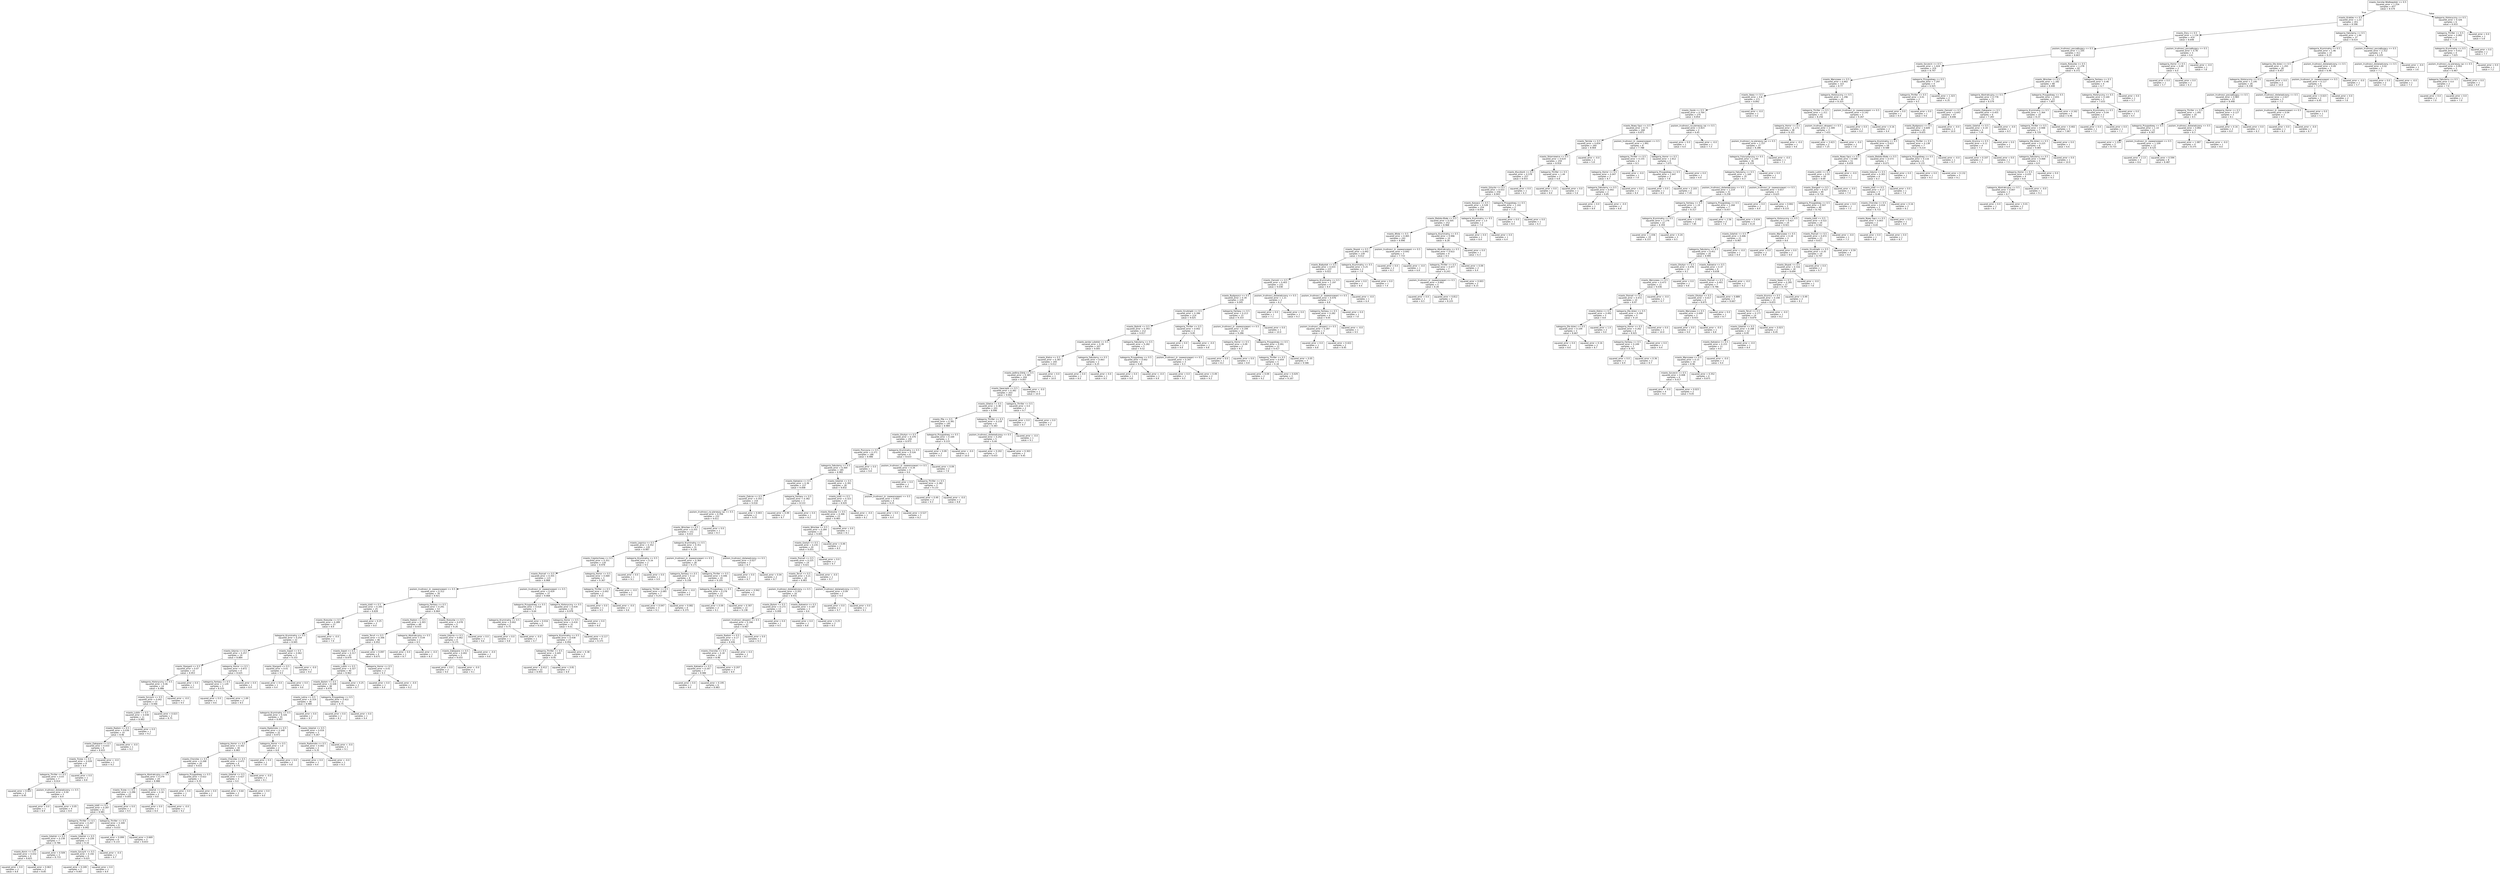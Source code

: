 digraph Tree {
node [shape=box, fontname="helvetica"] ;
edge [fontname="helvetica"] ;
0 [label="miasto_Gorzów Wielkopolski <= 0.5\nsquared_error = 1.254\nsamples = 457\nvalue = 8.574"] ;
1 [label="miasto_Kraków <= 0.5\nsquared_error = 1.23\nsamples = 451\nvalue = 8.596"] ;
0 -> 1 [labeldistance=2.5, labelangle=45, headlabel="True"] ;
2 [label="miasto_Żory <= 0.5\nsquared_error = 1.134\nsamples = 414\nvalue = 8.648"] ;
1 -> 2 ;
3 [label="poziom_trudnosci_początkujący <= 0.5\nsquared_error = 1.105\nsamples = 411\nvalue = 8.663"] ;
2 -> 3 ;
4 [label="miasto_Szczecin <= 0.5\nsquared_error = 1.024\nsamples = 319\nvalue = 8.747"] ;
3 -> 4 ;
5 [label="miasto_Warszawa <= 0.5\nsquared_error = 0.902\nsamples = 315\nvalue = 8.77"] ;
4 -> 5 ;
6 [label="miasto_Iława <= 0.5\nsquared_error = 0.8\nsamples = 271\nvalue = 8.842"] ;
5 -> 6 ;
7 [label="miasto_Opole <= 0.5\nsquared_error = 0.764\nsamples = 270\nvalue = 8.854"] ;
6 -> 7 ;
8 [label="miasto_Nowy Sącz <= 0.5\nsquared_error = 0.73\nsamples = 268\nvalue = 8.871"] ;
7 -> 8 ;
9 [label="miasto_Tarnów <= 0.5\nsquared_error = 0.654\nsamples = 260\nvalue = 8.904"] ;
8 -> 9 ;
10 [label="miasto_Skierniewice <= 0.5\nsquared_error = 0.619\nsamples = 259\nvalue = 8.916"] ;
9 -> 10 ;
11 [label="miasto_Kluczbork <= 0.5\nsquared_error = 0.578\nsamples = 257\nvalue = 8.933"] ;
10 -> 11 ;
12 [label="miasto_Giżycko <= 0.5\nsquared_error = 0.553\nsamples = 256\nvalue = 8.943"] ;
11 -> 12 ;
13 [label="miasto_Karpacz <= 0.5\nsquared_error = 0.528\nsamples = 254\nvalue = 8.956"] ;
12 -> 13 ;
14 [label="miasto_Bielsko-Biała <= 0.5\nsquared_error = 0.505\nsamples = 252\nvalue = 8.968"] ;
13 -> 14 ;
15 [label="miasto_Wisła <= 0.5\nsquared_error = 0.465\nsamples = 242\nvalue = 8.996"] ;
14 -> 15 ;
16 [label="miasto_Słupsk <= 0.5\nsquared_error = 0.442\nsamples = 239\nvalue = 9.012"] ;
15 -> 16 ;
17 [label="miasto_Białystok <= 0.5\nsquared_error = 0.433\nsamples = 237\nvalue = 9.022"] ;
16 -> 17 ;
18 [label="miasto_Zamość <= 0.5\nsquared_error = 0.403\nsamples = 231\nvalue = 9.038"] ;
17 -> 18 ;
19 [label="miasto_Bydgoszcz <= 0.5\nsquared_error = 0.39\nsamples = 229\nvalue = 9.045"] ;
18 -> 19 ;
20 [label="miasto_Grudziądz <= 0.5\nsquared_error = 0.396\nsamples = 214\nvalue = 9.025"] ;
19 -> 20 ;
21 [label="miasto_Rybnik <= 0.5\nsquared_error = 0.393\nsamples = 212\nvalue = 9.017"] ;
20 -> 21 ;
22 [label="miasto_Janów Lubelski <= 0.5\nsquared_error = 0.39\nsamples = 207\nvalue = 9.005"] ;
21 -> 22 ;
23 [label="miasto_Kielce <= 0.5\nsquared_error = 0.387\nsamples = 205\nvalue = 9.012"] ;
22 -> 23 ;
24 [label="miasto_Jedlina-Zdrój <= 0.5\nsquared_error = 0.385\nsamples = 204\nvalue = 9.007"] ;
23 -> 24 ;
25 [label="miasto_Swarzędz <= 0.5\nsquared_error = 0.382\nsamples = 203\nvalue = 9.002"] ;
24 -> 25 ;
26 [label="miasto_Gliwice <= 0.5\nsquared_error = 0.38\nsamples = 201\nvalue = 8.996"] ;
25 -> 26 ;
27 [label="miasto_Piła <= 0.5\nsquared_error = 0.381\nsamples = 195\nvalue = 8.984"] ;
26 -> 27 ;
28 [label="miasto_Olsztyn <= 0.5\nsquared_error = 0.379\nsamples = 192\nvalue = 8.975"] ;
27 -> 28 ;
29 [label="miasto_Pszczyna <= 0.5\nsquared_error = 0.371\nsamples = 186\nvalue = 8.986"] ;
28 -> 29 ;
30 [label="kategoria_Fabularny <= 0.5\nsquared_error = 0.369\nsamples = 185\nvalue = 8.982"] ;
29 -> 30 ;
31 [label="miasto_Katowice <= 0.5\nsquared_error = 0.36\nsamples = 157\nvalue = 9.008"] ;
30 -> 31 ;
32 [label="miasto_Zabrze <= 0.5\nsquared_error = 0.355\nsamples = 154\nvalue = 9.018"] ;
31 -> 32 ;
33 [label="poziom_trudnosci_na pierwszy raz <= 0.5\nsquared_error = 0.356\nsamples = 152\nvalue = 9.011"] ;
32 -> 33 ;
34 [label="miasto_Wrocław <= 0.5\nsquared_error = 0.355\nsamples = 151\nvalue = 9.015"] ;
33 -> 34 ;
35 [label="miasto_Legnica <= 0.5\nsquared_error = 0.352\nsamples = 120\nvalue = 8.987"] ;
34 -> 35 ;
36 [label="miasto_Częstochowa <= 0.5\nsquared_error = 0.351\nsamples = 118\nvalue = 8.978"] ;
35 -> 36 ;
37 [label="miasto_Poznań <= 0.5\nsquared_error = 0.355\nsamples = 115\nvalue = 8.968"] ;
36 -> 37 ;
38 [label="poziom_trudnosci_śr. zaawansowani <= 0.5\nsquared_error = 0.312\nsamples = 78\nvalue = 8.921"] ;
37 -> 38 ;
39 [label="miasto_Łódź <= 0.5\nsquared_error = 0.345\nsamples = 25\nvalue = 8.828"] ;
38 -> 39 ;
40 [label="miasto_Rzeszów <= 0.5\nsquared_error = 0.289\nsamples = 23\nvalue = 8.9"] ;
39 -> 40 ;
41 [label="kategoria_Kryminalny <= 0.5\nsquared_error = 0.254\nsamples = 22\nvalue = 8.945"] ;
40 -> 41 ;
42 [label="miasto_Gdynia <= 0.5\nsquared_error = 0.257\nsamples = 19\nvalue = 8.884"] ;
41 -> 42 ;
43 [label="miasto_Stargard <= 0.5\nsquared_error = 0.07\nsamples = 15\nvalue = 8.953"] ;
42 -> 43 ;
44 [label="kategoria_Historyczny <= 0.5\nsquared_error = 0.06\nsamples = 14\nvalue = 8.986"] ;
43 -> 44 ;
45 [label="miasto_Szczyrk <= 0.5\nsquared_error = 0.042\nsamples = 13\nvalue = 8.946"] ;
44 -> 45 ;
46 [label="miasto_Lublin <= 0.5\nsquared_error = 0.038\nsamples = 11\nvalue = 8.982"] ;
45 -> 46 ;
47 [label="miasto_Radom <= 0.5\nsquared_error = 0.036\nsamples = 10\nvalue = 8.96"] ;
46 -> 47 ;
48 [label="miasto_Zakopane <= 0.5\nsquared_error = 0.033\nsamples = 9\nvalue = 8.933"] ;
47 -> 48 ;
49 [label="miasto_Tczew <= 0.5\nsquared_error = 0.028\nsamples = 8\nvalue = 8.9"] ;
48 -> 49 ;
50 [label="kategoria_Thriller <= 0.5\nsquared_error = 0.03\nsamples = 7\nvalue = 8.914"] ;
49 -> 50 ;
51 [label="squared_error = 0.003\nsamples = 2\nvalue = 8.95"] ;
50 -> 51 ;
52 [label="poziom_trudnosci_doświadczony <= 0.5\nsquared_error = 0.04\nsamples = 5\nvalue = 8.9"] ;
50 -> 52 ;
53 [label="squared_error = 0.0\nsamples = 1\nvalue = 8.9"] ;
52 -> 53 ;
54 [label="squared_error = 0.05\nsamples = 4\nvalue = 8.9"] ;
52 -> 54 ;
55 [label="squared_error = 0.0\nsamples = 1\nvalue = 8.8"] ;
49 -> 55 ;
56 [label="squared_error = -0.0\nsamples = 1\nvalue = 9.2"] ;
48 -> 56 ;
57 [label="squared_error = -0.0\nsamples = 1\nvalue = 9.2"] ;
47 -> 57 ;
58 [label="squared_error = 0.0\nsamples = 1\nvalue = 9.2"] ;
46 -> 58 ;
59 [label="squared_error = 0.023\nsamples = 2\nvalue = 8.75"] ;
45 -> 59 ;
60 [label="squared_error = -0.0\nsamples = 1\nvalue = 9.5"] ;
44 -> 60 ;
61 [label="squared_error = 0.0\nsamples = 1\nvalue = 8.5"] ;
43 -> 61 ;
62 [label="kategoria_Horror <= 0.5\nsquared_error = 0.872\nsamples = 4\nvalue = 8.625"] ;
42 -> 62 ;
63 [label="kategoria_Fantasy <= 0.5\nsquared_error = 1.129\nsamples = 3\nvalue = 8.533"] ;
62 -> 63 ;
64 [label="squared_error = 0.0\nsamples = 1\nvalue = 8.6"] ;
63 -> 64 ;
65 [label="squared_error = 1.69\nsamples = 2\nvalue = 8.5"] ;
63 -> 65 ;
66 [label="squared_error = 0.0\nsamples = 1\nvalue = 8.9"] ;
62 -> 66 ;
67 [label="miasto_Sopot <= 0.5\nsquared_error = 0.062\nsamples = 3\nvalue = 9.333"] ;
41 -> 67 ;
68 [label="miasto_Stargard <= 0.5\nsquared_error = 0.01\nsamples = 2\nvalue = 9.5"] ;
67 -> 68 ;
69 [label="squared_error = 0.0\nsamples = 1\nvalue = 9.4"] ;
68 -> 69 ;
70 [label="squared_error = 0.0\nsamples = 1\nvalue = 9.6"] ;
68 -> 70 ;
71 [label="squared_error = -0.0\nsamples = 1\nvalue = 9.0"] ;
67 -> 71 ;
72 [label="squared_error = -0.0\nsamples = 1\nvalue = 7.9"] ;
40 -> 72 ;
73 [label="squared_error = 0.25\nsamples = 2\nvalue = 8.0"] ;
39 -> 73 ;
74 [label="kategoria_Fantasy <= 0.5\nsquared_error = 0.291\nsamples = 53\nvalue = 8.964"] ;
38 -> 74 ;
75 [label="miasto_Radom <= 0.5\nsquared_error = 0.303\nsamples = 48\nvalue = 8.933"] ;
74 -> 75 ;
76 [label="miasto_Toruń <= 0.5\nsquared_error = 0.306\nsamples = 46\nvalue = 8.952"] ;
75 -> 76 ;
77 [label="miasto_Sopot <= 0.5\nsquared_error = 0.317\nsamples = 42\nvalue = 8.979"] ;
76 -> 77 ;
78 [label="miasto_Lublin <= 0.5\nsquared_error = 0.327\nsamples = 40\nvalue = 8.962"] ;
77 -> 78 ;
79 [label="miasto_Bytom <= 0.5\nsquared_error = 0.328\nsamples = 38\nvalue = 8.976"] ;
78 -> 79 ;
80 [label="miasto_Leśna <= 0.5\nsquared_error = 0.319\nsamples = 36\nvalue = 8.989"] ;
79 -> 80 ;
81 [label="kategoria_Kryminalny <= 0.5\nsquared_error = 0.326\nsamples = 35\nvalue = 8.997"] ;
80 -> 81 ;
82 [label="miasto_Radomsko <= 0.5\nsquared_error = 0.348\nsamples = 32\nvalue = 8.972"] ;
81 -> 82 ;
83 [label="kategoria_Horror <= 0.5\nsquared_error = 0.302\nsamples = 30\nvalue = 8.983"] ;
82 -> 83 ;
84 [label="miasto_Chorzów <= 0.5\nsquared_error = 0.268\nsamples = 26\nvalue = 9.015"] ;
83 -> 84 ;
85 [label="kategoria_Abstrakcyjny <= 0.5\nsquared_error = 0.279\nsamples = 24\nvalue = 8.988"] ;
84 -> 85 ;
86 [label="miasto_Tczew <= 0.5\nsquared_error = 0.286\nsamples = 22\nvalue = 9.005"] ;
85 -> 86 ;
87 [label="miasto_Łódź <= 0.5\nsquared_error = 0.287\nsamples = 21\nvalue = 8.981"] ;
86 -> 87 ;
88 [label="kategoria_Thriller <= 0.5\nsquared_error = 0.267\nsamples = 12\nvalue = 8.942"] ;
87 -> 88 ;
89 [label="miasto_Gdańsk <= 0.5\nsquared_error = 0.238\nsamples = 7\nvalue = 8.786"] ;
88 -> 89 ;
90 [label="miasto_Konin <= 0.5\nsquared_error = 0.032\nsamples = 4\nvalue = 8.825"] ;
89 -> 90 ;
91 [label="squared_error = 0.0\nsamples = 2\nvalue = 8.8"] ;
90 -> 91 ;
92 [label="squared_error = 0.063\nsamples = 2\nvalue = 8.85"] ;
90 -> 92 ;
93 [label="squared_error = 0.509\nsamples = 3\nvalue = 8.733"] ;
89 -> 93 ;
94 [label="miasto_Gdańsk <= 0.5\nsquared_error = 0.226\nsamples = 5\nvalue = 9.16"] ;
88 -> 94 ;
95 [label="miasto_Szczyrk <= 0.5\nsquared_error = 0.192\nsamples = 4\nvalue = 9.025"] ;
94 -> 95 ;
96 [label="squared_error = 0.249\nsamples = 3\nvalue = 9.067"] ;
95 -> 96 ;
97 [label="squared_error = 0.0\nsamples = 1\nvalue = 8.9"] ;
95 -> 97 ;
98 [label="squared_error = -0.0\nsamples = 1\nvalue = 9.7"] ;
94 -> 98 ;
99 [label="kategoria_Thriller <= 0.5\nsquared_error = 0.309\nsamples = 9\nvalue = 9.033"] ;
87 -> 99 ;
100 [label="squared_error = 0.099\nsamples = 6\nvalue = 9.133"] ;
99 -> 100 ;
101 [label="squared_error = 0.669\nsamples = 3\nvalue = 8.833"] ;
99 -> 101 ;
102 [label="squared_error = 0.0\nsamples = 1\nvalue = 9.5"] ;
86 -> 102 ;
103 [label="miasto_Gdańsk <= 0.5\nsquared_error = 0.16\nsamples = 2\nvalue = 8.8"] ;
85 -> 103 ;
104 [label="squared_error = 0.0\nsamples = 1\nvalue = 8.4"] ;
103 -> 104 ;
105 [label="squared_error = -0.0\nsamples = 1\nvalue = 9.2"] ;
103 -> 105 ;
106 [label="kategoria_Przygodowy <= 0.5\nsquared_error = 0.022\nsamples = 2\nvalue = 9.35"] ;
84 -> 106 ;
107 [label="squared_error = 0.0\nsamples = 1\nvalue = 9.2"] ;
106 -> 107 ;
108 [label="squared_error = 0.0\nsamples = 1\nvalue = 9.5"] ;
106 -> 108 ;
109 [label="miasto_Chorzów <= 0.5\nsquared_error = 0.472\nsamples = 4\nvalue = 8.775"] ;
83 -> 109 ;
110 [label="miasto_Gdańsk <= 0.5\nsquared_error = 0.427\nsamples = 3\nvalue = 9.0"] ;
109 -> 110 ;
111 [label="squared_error = 0.64\nsamples = 2\nvalue = 9.0"] ;
110 -> 111 ;
112 [label="squared_error = 0.0\nsamples = 1\nvalue = 9.0"] ;
110 -> 112 ;
113 [label="squared_error = -0.0\nsamples = 1\nvalue = 8.1"] ;
109 -> 113 ;
114 [label="kategoria_Horror <= 0.5\nsquared_error = 1.0\nsamples = 2\nvalue = 8.8"] ;
82 -> 114 ;
115 [label="squared_error = 0.0\nsamples = 1\nvalue = 7.8"] ;
114 -> 115 ;
116 [label="squared_error = 0.0\nsamples = 1\nvalue = 9.8"] ;
114 -> 116 ;
117 [label="miasto_Gdańsk <= 0.5\nsquared_error = 0.016\nsamples = 3\nvalue = 9.267"] ;
81 -> 117 ;
118 [label="miasto_Radomsko <= 0.5\nsquared_error = 0.002\nsamples = 2\nvalue = 9.35"] ;
117 -> 118 ;
119 [label="squared_error = 0.0\nsamples = 1\nvalue = 9.4"] ;
118 -> 119 ;
120 [label="squared_error = -0.0\nsamples = 1\nvalue = 9.3"] ;
118 -> 120 ;
121 [label="squared_error = -0.0\nsamples = 1\nvalue = 9.1"] ;
117 -> 121 ;
122 [label="squared_error = 0.0\nsamples = 1\nvalue = 8.7"] ;
80 -> 122 ;
123 [label="kategoria_Przygodowy <= 0.5\nsquared_error = 0.422\nsamples = 2\nvalue = 8.75"] ;
79 -> 123 ;
124 [label="squared_error = 0.0\nsamples = 1\nvalue = 8.1"] ;
123 -> 124 ;
125 [label="squared_error = 0.0\nsamples = 1\nvalue = 9.4"] ;
123 -> 125 ;
126 [label="squared_error = 0.25\nsamples = 2\nvalue = 8.7"] ;
78 -> 126 ;
127 [label="kategoria_Horror <= 0.5\nsquared_error = 0.01\nsamples = 2\nvalue = 9.3"] ;
77 -> 127 ;
128 [label="squared_error = 0.0\nsamples = 1\nvalue = 9.4"] ;
127 -> 128 ;
129 [label="squared_error = -0.0\nsamples = 1\nvalue = 9.2"] ;
127 -> 129 ;
130 [label="squared_error = 0.097\nsamples = 4\nvalue = 8.675"] ;
76 -> 130 ;
131 [label="kategoria_Abstrakcyjny <= 0.5\nsquared_error = 0.04\nsamples = 2\nvalue = 8.5"] ;
75 -> 131 ;
132 [label="squared_error = 0.0\nsamples = 1\nvalue = 8.7"] ;
131 -> 132 ;
133 [label="squared_error = -0.0\nsamples = 1\nvalue = 8.3"] ;
131 -> 133 ;
134 [label="miasto_Rzeszów <= 0.5\nsquared_error = 0.078\nsamples = 5\nvalue = 9.26"] ;
74 -> 134 ;
135 [label="miasto_Gdynia <= 0.5\nsquared_error = 0.062\nsamples = 4\nvalue = 9.175"] ;
134 -> 135 ;
136 [label="miasto_Zakopane <= 0.5\nsquared_error = 0.002\nsamples = 3\nvalue = 9.033"] ;
135 -> 136 ;
137 [label="squared_error = 0.0\nsamples = 2\nvalue = 9.0"] ;
136 -> 137 ;
138 [label="squared_error = -0.0\nsamples = 1\nvalue = 9.1"] ;
136 -> 138 ;
139 [label="squared_error = -0.0\nsamples = 1\nvalue = 9.6"] ;
135 -> 139 ;
140 [label="squared_error = 0.0\nsamples = 1\nvalue = 9.6"] ;
134 -> 140 ;
141 [label="poziom_trudnosci_śr. zaawansowani <= 0.5\nsquared_error = 0.429\nsamples = 37\nvalue = 9.068"] ;
37 -> 141 ;
142 [label="kategoria_Przygodowy <= 0.5\nsquared_error = 0.018\nsamples = 5\nvalue = 9.64"] ;
141 -> 142 ;
143 [label="kategoria_Kryminalny <= 0.5\nsquared_error = 0.002\nsamples = 2\nvalue = 9.75"] ;
142 -> 143 ;
144 [label="squared_error = 0.0\nsamples = 1\nvalue = 9.8"] ;
143 -> 144 ;
145 [label="squared_error = -0.0\nsamples = 1\nvalue = 9.7"] ;
143 -> 145 ;
146 [label="squared_error = 0.016\nsamples = 3\nvalue = 9.567"] ;
142 -> 146 ;
147 [label="kategoria_Historyczny <= 0.5\nsquared_error = 0.434\nsamples = 32\nvalue = 8.978"] ;
141 -> 147 ;
148 [label="kategoria_Horror <= 0.5\nsquared_error = 0.416\nsamples = 31\nvalue = 9.01"] ;
147 -> 148 ;
149 [label="kategoria_Kryminalny <= 0.5\nsquared_error = 0.438\nsamples = 27\nvalue = 8.956"] ;
148 -> 149 ;
150 [label="kategoria_Thriller <= 0.5\nsquared_error = 0.445\nsamples = 24\nvalue = 8.95"] ;
149 -> 150 ;
151 [label="squared_error = 0.412\nsamples = 22\nvalue = 8.955"] ;
150 -> 151 ;
152 [label="squared_error = 0.81\nsamples = 2\nvalue = 8.9"] ;
150 -> 152 ;
153 [label="squared_error = 0.38\nsamples = 3\nvalue = 9.0"] ;
149 -> 153 ;
154 [label="squared_error = 0.117\nsamples = 4\nvalue = 9.375"] ;
148 -> 154 ;
155 [label="squared_error = 0.0\nsamples = 1\nvalue = 8.0"] ;
147 -> 155 ;
156 [label="kategoria_Horror <= 0.5\nsquared_error = 0.069\nsamples = 3\nvalue = 9.367"] ;
36 -> 156 ;
157 [label="kategoria_Thriller <= 0.5\nsquared_error = 0.002\nsamples = 2\nvalue = 9.55"] ;
156 -> 157 ;
158 [label="squared_error = 0.0\nsamples = 1\nvalue = 9.5"] ;
157 -> 158 ;
159 [label="squared_error = -0.0\nsamples = 1\nvalue = 9.6"] ;
157 -> 159 ;
160 [label="squared_error = -0.0\nsamples = 1\nvalue = 9.0"] ;
156 -> 160 ;
161 [label="kategoria_Kryminalny <= 0.5\nsquared_error = 0.16\nsamples = 2\nvalue = 9.5"] ;
35 -> 161 ;
162 [label="squared_error = 0.0\nsamples = 1\nvalue = 9.1"] ;
161 -> 162 ;
163 [label="squared_error = 0.0\nsamples = 1\nvalue = 9.9"] ;
161 -> 163 ;
164 [label="kategoria_Kryminalny <= 0.5\nsquared_error = 0.351\nsamples = 31\nvalue = 9.126"] ;
34 -> 164 ;
165 [label="poziom_trudnosci_śr. zaawansowani <= 0.5\nsquared_error = 0.364\nsamples = 28\nvalue = 9.171"] ;
164 -> 165 ;
166 [label="kategoria_Fantasy <= 0.5\nsquared_error = 0.12\nsamples = 8\nvalue = 9.338"] ;
165 -> 166 ;
167 [label="kategoria_Thriller <= 0.5\nsquared_error = 0.085\nsamples = 7\nvalue = 9.257"] ;
166 -> 167 ;
168 [label="squared_error = 0.047\nsamples = 3\nvalue = 9.1"] ;
167 -> 168 ;
169 [label="squared_error = 0.082\nsamples = 4\nvalue = 9.375"] ;
167 -> 169 ;
170 [label="squared_error = -0.0\nsamples = 1\nvalue = 9.9"] ;
166 -> 170 ;
171 [label="kategoria_Thriller <= 0.5\nsquared_error = 0.446\nsamples = 20\nvalue = 9.105"] ;
165 -> 171 ;
172 [label="kategoria_Przygodowy <= 0.5\nsquared_error = 0.278\nsamples = 15\nvalue = 9.133"] ;
171 -> 172 ;
173 [label="squared_error = 0.09\nsamples = 2\nvalue = 9.1"] ;
172 -> 173 ;
174 [label="squared_error = 0.307\nsamples = 13\nvalue = 9.138"] ;
172 -> 174 ;
175 [label="squared_error = 0.942\nsamples = 5\nvalue = 9.02"] ;
171 -> 175 ;
176 [label="poziom_trudnosci_doświadczony <= 0.5\nsquared_error = 0.027\nsamples = 3\nvalue = 8.7"] ;
164 -> 176 ;
177 [label="squared_error = 0.0\nsamples = 1\nvalue = 8.7"] ;
176 -> 177 ;
178 [label="squared_error = 0.04\nsamples = 2\nvalue = 8.7"] ;
176 -> 178 ;
179 [label="squared_error = 0.0\nsamples = 1\nvalue = 8.3"] ;
33 -> 179 ;
180 [label="squared_error = 0.003\nsamples = 2\nvalue = 9.55"] ;
32 -> 180 ;
181 [label="kategoria_Fantasy <= 0.5\nsquared_error = 0.382\nsamples = 3\nvalue = 8.533"] ;
31 -> 181 ;
182 [label="squared_error = 0.49\nsamples = 2\nvalue = 8.7"] ;
181 -> 182 ;
183 [label="squared_error = 0.0\nsamples = 1\nvalue = 8.2"] ;
181 -> 183 ;
184 [label="miasto_Gdańsk <= 0.5\nsquared_error = 0.391\nsamples = 28\nvalue = 8.832"] ;
30 -> 184 ;
185 [label="miasto_Łódź <= 0.5\nsquared_error = 0.323\nsamples = 24\nvalue = 8.929"] ;
184 -> 185 ;
186 [label="miasto_Rzeszów <= 0.5\nsquared_error = 0.306\nsamples = 23\nvalue = 8.965"] ;
185 -> 186 ;
187 [label="miasto_Wrocław <= 0.5\nsquared_error = 0.284\nsamples = 22\nvalue = 9.005"] ;
186 -> 187 ;
188 [label="miasto_Gostyń <= 0.5\nsquared_error = 0.235\nsamples = 20\nvalue = 9.055"] ;
187 -> 188 ;
189 [label="miasto_Poznań <= 0.5\nsquared_error = 0.225\nsamples = 19\nvalue = 9.021"] ;
188 -> 189 ;
190 [label="miasto_Toruń <= 0.5\nsquared_error = 0.21\nsamples = 18\nvalue = 8.983"] ;
189 -> 190 ;
191 [label="poziom_trudnosci_doświadczony <= 0.5\nsquared_error = 0.201\nsamples = 16\nvalue = 8.931"] ;
190 -> 191 ;
192 [label="miasto_Bytom <= 0.5\nsquared_error = 0.173\nsamples = 13\nvalue = 9.008"] ;
191 -> 192 ;
193 [label="poziom_trudnosci_eksperci <= 0.5\nsquared_error = 0.166\nsamples = 12\nvalue = 8.967"] ;
192 -> 193 ;
194 [label="miasto_Radom <= 0.5\nsquared_error = 0.17\nsamples = 11\nvalue = 8.936"] ;
193 -> 194 ;
195 [label="miasto_Chorzów <= 0.5\nsquared_error = 0.18\nsamples = 10\nvalue = 8.96"] ;
194 -> 195 ;
196 [label="miasto_Katowice <= 0.5\nsquared_error = 0.167\nsamples = 7\nvalue = 8.986"] ;
195 -> 196 ;
197 [label="squared_error = 0.0\nsamples = 1\nvalue = 9.0"] ;
196 -> 197 ;
198 [label="squared_error = 0.195\nsamples = 6\nvalue = 8.983"] ;
196 -> 198 ;
199 [label="squared_error = 0.207\nsamples = 3\nvalue = 8.9"] ;
195 -> 199 ;
200 [label="squared_error = 0.0\nsamples = 1\nvalue = 8.7"] ;
194 -> 200 ;
201 [label="squared_error = 0.0\nsamples = 1\nvalue = 9.3"] ;
193 -> 201 ;
202 [label="squared_error = 0.0\nsamples = 1\nvalue = 9.5"] ;
192 -> 202 ;
203 [label="miasto_Katowice <= 0.5\nsquared_error = 0.187\nsamples = 3\nvalue = 8.6"] ;
191 -> 203 ;
204 [label="squared_error = 0.0\nsamples = 1\nvalue = 8.8"] ;
203 -> 204 ;
205 [label="squared_error = 0.25\nsamples = 2\nvalue = 8.5"] ;
203 -> 205 ;
206 [label="poziom_trudnosci_doświadczony <= 0.5\nsquared_error = 0.09\nsamples = 2\nvalue = 9.4"] ;
190 -> 206 ;
207 [label="squared_error = 0.0\nsamples = 1\nvalue = 9.7"] ;
206 -> 207 ;
208 [label="squared_error = 0.0\nsamples = 1\nvalue = 9.1"] ;
206 -> 208 ;
209 [label="squared_error = -0.0\nsamples = 1\nvalue = 9.7"] ;
189 -> 209 ;
210 [label="squared_error = 0.0\nsamples = 1\nvalue = 9.7"] ;
188 -> 210 ;
211 [label="squared_error = 0.49\nsamples = 2\nvalue = 8.5"] ;
187 -> 211 ;
212 [label="squared_error = 0.0\nsamples = 1\nvalue = 8.1"] ;
186 -> 212 ;
213 [label="squared_error = -0.0\nsamples = 1\nvalue = 8.1"] ;
185 -> 213 ;
214 [label="poziom_trudnosci_śr. zaawansowani <= 0.5\nsquared_error = 0.403\nsamples = 4\nvalue = 8.25"] ;
184 -> 214 ;
215 [label="squared_error = 0.0\nsamples = 1\nvalue = 8.4"] ;
214 -> 215 ;
216 [label="squared_error = 0.527\nsamples = 3\nvalue = 8.2"] ;
214 -> 216 ;
217 [label="squared_error = 0.0\nsamples = 1\nvalue = 9.8"] ;
29 -> 217 ;
218 [label="kategoria_Kryminalny <= 0.5\nsquared_error = 0.526\nsamples = 6\nvalue = 8.633"] ;
28 -> 218 ;
219 [label="poziom_trudnosci_śr. zaawansowani <= 0.5\nsquared_error = 0.34\nsamples = 4\nvalue = 9.0"] ;
218 -> 219 ;
220 [label="squared_error = 0.0\nsamples = 1\nvalue = 8.6"] ;
219 -> 220 ;
221 [label="kategoria_Thriller <= 0.5\nsquared_error = 0.382\nsamples = 3\nvalue = 9.133"] ;
219 -> 221 ;
222 [label="squared_error = 0.49\nsamples = 2\nvalue = 9.3"] ;
221 -> 222 ;
223 [label="squared_error = -0.0\nsamples = 1\nvalue = 8.8"] ;
221 -> 223 ;
224 [label="squared_error = 0.09\nsamples = 2\nvalue = 7.9"] ;
218 -> 224 ;
225 [label="kategoria_Przygodowy <= 0.5\nsquared_error = 0.169\nsamples = 3\nvalue = 9.533"] ;
27 -> 225 ;
226 [label="squared_error = 0.09\nsamples = 2\nvalue = 9.3"] ;
225 -> 226 ;
227 [label="squared_error = -0.0\nsamples = 1\nvalue = 10.0"] ;
225 -> 227 ;
228 [label="kategoria_Thriller <= 0.5\nsquared_error = 0.218\nsamples = 6\nvalue = 9.383"] ;
26 -> 228 ;
229 [label="poziom_trudnosci_doświadczony <= 0.5\nsquared_error = 0.242\nsamples = 5\nvalue = 9.44"] ;
228 -> 229 ;
230 [label="squared_error = 0.202\nsamples = 3\nvalue = 9.433"] ;
229 -> 230 ;
231 [label="squared_error = 0.303\nsamples = 2\nvalue = 9.45"] ;
229 -> 231 ;
232 [label="squared_error = -0.0\nsamples = 1\nvalue = 9.1"] ;
228 -> 232 ;
233 [label="kategoria_Thriller <= 0.5\nsquared_error = 0.0\nsamples = 2\nvalue = 9.7"] ;
25 -> 233 ;
234 [label="squared_error = 0.0\nsamples = 1\nvalue = 9.7"] ;
233 -> 234 ;
235 [label="squared_error = 0.0\nsamples = 1\nvalue = 9.7"] ;
233 -> 235 ;
236 [label="squared_error = -0.0\nsamples = 1\nvalue = 10.0"] ;
24 -> 236 ;
237 [label="squared_error = 0.0\nsamples = 1\nvalue = 10.0"] ;
23 -> 237 ;
238 [label="kategoria_Fabularny <= 0.5\nsquared_error = 0.063\nsamples = 2\nvalue = 8.25"] ;
22 -> 238 ;
239 [label="squared_error = 0.0\nsamples = 1\nvalue = 8.0"] ;
238 -> 239 ;
240 [label="squared_error = 0.0\nsamples = 1\nvalue = 8.5"] ;
238 -> 240 ;
241 [label="kategoria_Fabularny <= 0.5\nsquared_error = 0.282\nsamples = 5\nvalue = 9.52"] ;
21 -> 241 ;
242 [label="kategoria_Przygodowy <= 0.5\nsquared_error = 0.002\nsamples = 2\nvalue = 9.85"] ;
241 -> 242 ;
243 [label="squared_error = 0.0\nsamples = 1\nvalue = 9.8"] ;
242 -> 243 ;
244 [label="squared_error = -0.0\nsamples = 1\nvalue = 9.9"] ;
242 -> 244 ;
245 [label="poziom_trudnosci_śr. zaawansowani <= 0.5\nsquared_error = 0.347\nsamples = 3\nvalue = 9.3"] ;
241 -> 245 ;
246 [label="squared_error = 0.0\nsamples = 1\nvalue = 9.5"] ;
245 -> 246 ;
247 [label="squared_error = 0.49\nsamples = 2\nvalue = 9.2"] ;
245 -> 247 ;
248 [label="kategoria_Thriller <= 0.5\nsquared_error = 0.002\nsamples = 2\nvalue = 9.85"] ;
20 -> 248 ;
249 [label="squared_error = 0.0\nsamples = 1\nvalue = 9.9"] ;
248 -> 249 ;
250 [label="squared_error = -0.0\nsamples = 1\nvalue = 9.8"] ;
248 -> 250 ;
251 [label="kategoria_Fantasy <= 0.5\nsquared_error = 0.213\nsamples = 15\nvalue = 9.333"] ;
19 -> 251 ;
252 [label="poziom_trudnosci_śr. zaawansowani <= 0.5\nsquared_error = 0.194\nsamples = 14\nvalue = 9.286"] ;
251 -> 252 ;
253 [label="kategoria_Horror <= 0.5\nsquared_error = 0.09\nsamples = 2\nvalue = 8.5"] ;
252 -> 253 ;
254 [label="squared_error = 0.0\nsamples = 1\nvalue = 8.2"] ;
253 -> 254 ;
255 [label="squared_error = 0.0\nsamples = 1\nvalue = 8.8"] ;
253 -> 255 ;
256 [label="kategoria_Przygodowy <= 0.5\nsquared_error = 0.091\nsamples = 12\nvalue = 9.417"] ;
252 -> 256 ;
257 [label="kategoria_Thriller <= 0.5\nsquared_error = 0.054\nsamples = 5\nvalue = 9.18"] ;
256 -> 257 ;
258 [label="squared_error = 0.09\nsamples = 2\nvalue = 9.2"] ;
257 -> 258 ;
259 [label="squared_error = 0.029\nsamples = 3\nvalue = 9.167"] ;
257 -> 259 ;
260 [label="squared_error = 0.05\nsamples = 7\nvalue = 9.586"] ;
256 -> 260 ;
261 [label="squared_error = 0.0\nsamples = 1\nvalue = 10.0"] ;
251 -> 261 ;
262 [label="poziom_trudnosci_doświadczony <= 0.5\nsquared_error = 1.21\nsamples = 2\nvalue = 8.2"] ;
18 -> 262 ;
263 [label="squared_error = 0.0\nsamples = 1\nvalue = 7.1"] ;
262 -> 263 ;
264 [label="squared_error = 0.0\nsamples = 1\nvalue = 9.3"] ;
262 -> 264 ;
265 [label="kategoria_Kryminalny <= 0.5\nsquared_error = 1.197\nsamples = 6\nvalue = 8.4"] ;
17 -> 265 ;
266 [label="poziom_trudnosci_śr. zaawansowani <= 0.5\nsquared_error = 0.476\nsamples = 5\nvalue = 8.8"] ;
265 -> 266 ;
267 [label="kategoria_Fantasy <= 0.5\nsquared_error = 0.282\nsamples = 4\nvalue = 9.05"] ;
266 -> 267 ;
268 [label="poziom_trudnosci_eksperci <= 0.5\nsquared_error = 0.287\nsamples = 3\nvalue = 8.9"] ;
267 -> 268 ;
269 [label="squared_error = 0.0\nsamples = 1\nvalue = 8.8"] ;
268 -> 269 ;
270 [label="squared_error = 0.422\nsamples = 2\nvalue = 8.95"] ;
268 -> 270 ;
271 [label="squared_error = -0.0\nsamples = 1\nvalue = 9.5"] ;
267 -> 271 ;
272 [label="squared_error = 0.0\nsamples = 1\nvalue = 7.8"] ;
266 -> 272 ;
273 [label="squared_error = -0.0\nsamples = 1\nvalue = 6.4"] ;
265 -> 273 ;
274 [label="kategoria_Kryminalny <= 0.5\nsquared_error = 0.25\nsamples = 2\nvalue = 7.9"] ;
16 -> 274 ;
275 [label="squared_error = 0.0\nsamples = 1\nvalue = 8.4"] ;
274 -> 275 ;
276 [label="squared_error = 0.0\nsamples = 1\nvalue = 7.4"] ;
274 -> 276 ;
277 [label="poziom_trudnosci_śr. zaawansowani <= 0.5\nsquared_error = 0.642\nsamples = 3\nvalue = 7.733"] ;
15 -> 277 ;
278 [label="squared_error = 0.0\nsamples = 2\nvalue = 8.3"] ;
277 -> 278 ;
279 [label="squared_error = -0.0\nsamples = 1\nvalue = 6.6"] ;
277 -> 279 ;
280 [label="kategoria_Kryminalny <= 0.5\nsquared_error = 0.996\nsamples = 10\nvalue = 8.28"] ;
14 -> 280 ;
281 [label="kategoria_Abstrakcyjny <= 0.5\nsquared_error = 0.622\nsamples = 9\nvalue = 8.5"] ;
280 -> 281 ;
282 [label="kategoria_Thriller <= 0.5\nsquared_error = 0.477\nsamples = 7\nvalue = 8.243"] ;
281 -> 282 ;
283 [label="poziom_trudnosci_śr. zaawansowani <= 0.5\nsquared_error = 0.662\nsamples = 5\nvalue = 8.28"] ;
282 -> 283 ;
284 [label="squared_error = 0.0\nsamples = 1\nvalue = 8.5"] ;
283 -> 284 ;
285 [label="squared_error = 0.812\nsamples = 4\nvalue = 8.225"] ;
283 -> 285 ;
286 [label="squared_error = 0.003\nsamples = 2\nvalue = 8.15"] ;
282 -> 286 ;
287 [label="squared_error = 0.09\nsamples = 2\nvalue = 9.4"] ;
281 -> 287 ;
288 [label="squared_error = 0.0\nsamples = 1\nvalue = 6.3"] ;
280 -> 288 ;
289 [label="kategoria_Kryminalny <= 0.5\nsquared_error = 1.0\nsamples = 2\nvalue = 7.4"] ;
13 -> 289 ;
290 [label="squared_error = 0.0\nsamples = 1\nvalue = 8.4"] ;
289 -> 290 ;
291 [label="squared_error = 0.0\nsamples = 1\nvalue = 6.4"] ;
289 -> 291 ;
292 [label="kategoria_Przygodowy <= 0.5\nsquared_error = 1.102\nsamples = 2\nvalue = 7.35"] ;
12 -> 292 ;
293 [label="squared_error = 0.0\nsamples = 1\nvalue = 8.4"] ;
292 -> 293 ;
294 [label="squared_error = 0.0\nsamples = 1\nvalue = 6.3"] ;
292 -> 294 ;
295 [label="squared_error = 0.0\nsamples = 1\nvalue = 6.3"] ;
11 -> 295 ;
296 [label="kategoria_Thriller <= 0.5\nsquared_error = 1.44\nsamples = 2\nvalue = 6.8"] ;
10 -> 296 ;
297 [label="squared_error = 0.0\nsamples = 1\nvalue = 8.0"] ;
296 -> 297 ;
298 [label="squared_error = 0.0\nsamples = 1\nvalue = 5.6"] ;
296 -> 298 ;
299 [label="squared_error = -0.0\nsamples = 1\nvalue = 5.8"] ;
9 -> 299 ;
300 [label="poziom_trudnosci_śr. zaawansowani <= 0.5\nsquared_error = 1.991\nsamples = 8\nvalue = 7.788"] ;
8 -> 300 ;
301 [label="kategoria_Thriller <= 0.5\nsquared_error = 0.155\nsamples = 4\nvalue = 8.5"] ;
300 -> 301 ;
302 [label="kategoria_Horror <= 0.5\nsquared_error = 0.047\nsamples = 3\nvalue = 8.7"] ;
301 -> 302 ;
303 [label="kategoria_Fabularny <= 0.5\nsquared_error = 0.002\nsamples = 2\nvalue = 8.85"] ;
302 -> 303 ;
304 [label="squared_error = 0.0\nsamples = 1\nvalue = 8.9"] ;
303 -> 304 ;
305 [label="squared_error = -0.0\nsamples = 1\nvalue = 8.8"] ;
303 -> 305 ;
306 [label="squared_error = 0.0\nsamples = 1\nvalue = 8.4"] ;
302 -> 306 ;
307 [label="squared_error = -0.0\nsamples = 1\nvalue = 7.9"] ;
301 -> 307 ;
308 [label="kategoria_Horror <= 0.5\nsquared_error = 2.812\nsamples = 4\nvalue = 7.075"] ;
300 -> 308 ;
309 [label="kategoria_Przygodowy <= 0.5\nsquared_error = 1.647\nsamples = 3\nvalue = 7.8"] ;
308 -> 309 ;
310 [label="squared_error = 0.0\nsamples = 1\nvalue = 8.5"] ;
309 -> 310 ;
311 [label="squared_error = 2.103\nsamples = 2\nvalue = 7.45"] ;
309 -> 311 ;
312 [label="squared_error = 0.0\nsamples = 1\nvalue = 4.9"] ;
308 -> 312 ;
313 [label="poziom_trudnosci_na pierwszy raz <= 0.5\nsquared_error = 0.423\nsamples = 2\nvalue = 6.65"] ;
7 -> 313 ;
314 [label="squared_error = 0.0\nsamples = 1\nvalue = 6.0"] ;
313 -> 314 ;
315 [label="squared_error = -0.0\nsamples = 1\nvalue = 7.3"] ;
313 -> 315 ;
316 [label="squared_error = -0.0\nsamples = 1\nvalue = 5.6"] ;
6 -> 316 ;
317 [label="kategoria_Historyczny <= 0.5\nsquared_error = 1.296\nsamples = 44\nvalue = 8.325"] ;
5 -> 317 ;
318 [label="kategoria_Thriller <= 0.5\nsquared_error = 1.311\nsamples = 41\nvalue = 8.256"] ;
317 -> 318 ;
319 [label="kategoria_Horror <= 0.5\nsquared_error = 1.171\nsamples = 38\nvalue = 8.321"] ;
318 -> 319 ;
320 [label="poziom_trudnosci_na pierwszy raz <= 0.5\nsquared_error = 1.157\nsamples = 37\nvalue = 8.286"] ;
319 -> 320 ;
321 [label="kategoria_Futurystyczny <= 0.5\nsquared_error = 1.149\nsamples = 36\nvalue = 8.319"] ;
320 -> 321 ;
322 [label="kategoria_Fabularny <= 0.5\nsquared_error = 1.169\nsamples = 35\nvalue = 8.3"] ;
321 -> 322 ;
323 [label="poziom_trudnosci_doświadczony <= 0.5\nsquared_error = 1.219\nsamples = 31\nvalue = 8.258"] ;
322 -> 323 ;
324 [label="kategoria_Fantasy <= 0.5\nsquared_error = 1.19\nsamples = 24\nvalue = 8.317"] ;
323 -> 324 ;
325 [label="kategoria_Kryminalny <= 0.5\nsquared_error = 1.276\nsamples = 22\nvalue = 8.359"] ;
324 -> 325 ;
326 [label="squared_error = 1.436\nsamples = 19\nvalue = 8.337"] ;
325 -> 326 ;
327 [label="squared_error = 0.24\nsamples = 3\nvalue = 8.5"] ;
325 -> 327 ;
328 [label="squared_error = 0.002\nsamples = 2\nvalue = 7.85"] ;
324 -> 328 ;
329 [label="kategoria_Przygodowy <= 0.5\nsquared_error = 1.268\nsamples = 7\nvalue = 8.057"] ;
323 -> 329 ;
330 [label="squared_error = 2.56\nsamples = 2\nvalue = 7.6"] ;
329 -> 330 ;
331 [label="squared_error = 0.634\nsamples = 5\nvalue = 8.24"] ;
329 -> 331 ;
332 [label="poziom_trudnosci_śr. zaawansowani <= 0.5\nsquared_error = 0.657\nsamples = 4\nvalue = 8.625"] ;
322 -> 332 ;
333 [label="squared_error = 0.0\nsamples = 1\nvalue = 8.9"] ;
332 -> 333 ;
334 [label="squared_error = 0.842\nsamples = 3\nvalue = 8.533"] ;
332 -> 334 ;
335 [label="squared_error = 0.0\nsamples = 1\nvalue = 9.0"] ;
321 -> 335 ;
336 [label="squared_error = -0.0\nsamples = 1\nvalue = 7.1"] ;
320 -> 336 ;
337 [label="squared_error = -0.0\nsamples = 1\nvalue = 9.6"] ;
319 -> 337 ;
338 [label="poziom_trudnosci_eksperci <= 0.5\nsquared_error = 2.349\nsamples = 3\nvalue = 7.433"] ;
318 -> 338 ;
339 [label="squared_error = 3.423\nsamples = 2\nvalue = 7.25"] ;
338 -> 339 ;
340 [label="squared_error = -0.0\nsamples = 1\nvalue = 7.8"] ;
338 -> 340 ;
341 [label="poziom_trudnosci_śr. zaawansowani <= 0.5\nsquared_error = 0.142\nsamples = 3\nvalue = 9.267"] ;
317 -> 341 ;
342 [label="squared_error = 0.0\nsamples = 1\nvalue = 9.0"] ;
341 -> 342 ;
343 [label="squared_error = 0.16\nsamples = 2\nvalue = 9.4"] ;
341 -> 343 ;
344 [label="kategoria_Przygodowy <= 0.5\nsquared_error = 7.297\nsamples = 4\nvalue = 6.925"] ;
4 -> 344 ;
345 [label="kategoria_Thriller <= 0.5\nsquared_error = 0.01\nsamples = 2\nvalue = 9.5"] ;
344 -> 345 ;
346 [label="squared_error = 0.0\nsamples = 1\nvalue = 9.4"] ;
345 -> 346 ;
347 [label="squared_error = 0.0\nsamples = 1\nvalue = 9.6"] ;
345 -> 347 ;
348 [label="squared_error = 1.323\nsamples = 2\nvalue = 4.35"] ;
344 -> 348 ;
349 [label="miasto_Rzeszów <= 0.5\nsquared_error = 1.278\nsamples = 92\nvalue = 8.372"] ;
3 -> 349 ;
350 [label="miasto_Wrocław <= 0.5\nsquared_error = 1.182\nsamples = 88\nvalue = 8.448"] ;
349 -> 350 ;
351 [label="kategoria_Abstrakcyjny <= 0.5\nsquared_error = 0.778\nsamples = 73\nvalue = 8.579"] ;
350 -> 351 ;
352 [label="miasto_Zamość <= 0.5\nsquared_error = 0.643\nsamples = 67\nvalue = 8.696"] ;
351 -> 352 ;
353 [label="miasto_Bydgoszcz <= 0.5\nsquared_error = 0.609\nsamples = 65\nvalue = 8.655"] ;
352 -> 353 ;
354 [label="kategoria_Kryminalny <= 0.5\nsquared_error = 0.623\nsamples = 58\nvalue = 8.588"] ;
353 -> 354 ;
355 [label="miasto_Nowy Sącz <= 0.5\nsquared_error = 0.588\nsamples = 51\nvalue = 8.659"] ;
354 -> 355 ;
356 [label="miasto_Lublin <= 0.5\nsquared_error = 0.55\nsamples = 50\nvalue = 8.69"] ;
355 -> 356 ;
357 [label="miasto_Stargard <= 0.5\nsquared_error = 0.527\nsamples = 49\nvalue = 8.716"] ;
356 -> 357 ;
358 [label="kategoria_Przygodowy <= 0.5\nsquared_error = 0.507\nsamples = 48\nvalue = 8.742"] ;
357 -> 358 ;
359 [label="kategoria_Historyczny <= 0.5\nsquared_error = 0.427\nsamples = 24\nvalue = 8.921"] ;
358 -> 359 ;
360 [label="miasto_Gdańsk <= 0.5\nsquared_error = 0.446\nsamples = 21\nvalue = 8.967"] ;
359 -> 360 ;
361 [label="kategoria_Fabularny <= 0.5\nsquared_error = 0.451\nsamples = 20\nvalue = 8.995"] ;
360 -> 361 ;
362 [label="miasto_Olsztyn <= 0.5\nsquared_error = 0.478\nsamples = 12\nvalue = 9.1"] ;
361 -> 362 ;
363 [label="miasto_Warszawa <= 0.5\nsquared_error = 0.473\nsamples = 11\nvalue = 9.036"] ;
362 -> 363 ;
364 [label="miasto_Poznań <= 0.5\nsquared_error = 0.472\nsamples = 10\nvalue = 8.97"] ;
363 -> 364 ;
365 [label="miasto_Kielce <= 0.5\nsquared_error = 0.492\nsamples = 5\nvalue = 8.8"] ;
364 -> 365 ;
366 [label="kategoria_Dla dzieci <= 0.5\nsquared_error = 0.109\nsamples = 3\nvalue = 8.667"] ;
365 -> 366 ;
367 [label="squared_error = 0.0\nsamples = 1\nvalue = 8.6"] ;
366 -> 367 ;
368 [label="squared_error = 0.16\nsamples = 2\nvalue = 8.7"] ;
366 -> 368 ;
369 [label="squared_error = 1.0\nsamples = 2\nvalue = 9.0"] ;
365 -> 369 ;
370 [label="kategoria_Dla dzieci <= 0.5\nsquared_error = 0.394\nsamples = 5\nvalue = 9.14"] ;
364 -> 370 ;
371 [label="kategoria_Horror <= 0.5\nsquared_error = 0.262\nsamples = 4\nvalue = 8.925"] ;
370 -> 371 ;
372 [label="kategoria_Fantasy <= 0.5\nsquared_error = 0.249\nsamples = 3\nvalue = 8.767"] ;
371 -> 372 ;
373 [label="squared_error = 0.0\nsamples = 1\nvalue = 8.9"] ;
372 -> 373 ;
374 [label="squared_error = 0.36\nsamples = 2\nvalue = 8.7"] ;
372 -> 374 ;
375 [label="squared_error = 0.0\nsamples = 1\nvalue = 9.4"] ;
371 -> 375 ;
376 [label="squared_error = 0.0\nsamples = 1\nvalue = 10.0"] ;
370 -> 376 ;
377 [label="squared_error = -0.0\nsamples = 1\nvalue = 9.7"] ;
363 -> 377 ;
378 [label="squared_error = 0.0\nsamples = 1\nvalue = 9.8"] ;
362 -> 378 ;
379 [label="miasto_Katowice <= 0.5\nsquared_error = 0.37\nsamples = 8\nvalue = 8.838"] ;
361 -> 379 ;
380 [label="miasto_Poznań <= 0.5\nsquared_error = 0.401\nsamples = 7\nvalue = 8.786"] ;
379 -> 380 ;
381 [label="miasto_Olsztyn <= 0.5\nsquared_error = 0.017\nsamples = 4\nvalue = 8.875"] ;
380 -> 381 ;
382 [label="miasto_Warszawa <= 0.5\nsquared_error = 0.009\nsamples = 3\nvalue = 8.933"] ;
381 -> 382 ;
383 [label="squared_error = 0.0\nsamples = 2\nvalue = 9.0"] ;
382 -> 383 ;
384 [label="squared_error = -0.0\nsamples = 1\nvalue = 8.8"] ;
382 -> 384 ;
385 [label="squared_error = 0.0\nsamples = 1\nvalue = 8.7"] ;
381 -> 385 ;
386 [label="squared_error = 0.889\nsamples = 3\nvalue = 8.667"] ;
380 -> 386 ;
387 [label="squared_error = -0.0\nsamples = 1\nvalue = 9.2"] ;
379 -> 387 ;
388 [label="squared_error = -0.0\nsamples = 1\nvalue = 8.4"] ;
360 -> 388 ;
389 [label="miasto_Warszawa <= 0.5\nsquared_error = 0.18\nsamples = 3\nvalue = 8.6"] ;
359 -> 389 ;
390 [label="squared_error = 0.0\nsamples = 2\nvalue = 8.9"] ;
389 -> 390 ;
391 [label="squared_error = 0.0\nsamples = 1\nvalue = 8.0"] ;
389 -> 391 ;
392 [label="miasto_Łódź <= 0.5\nsquared_error = 0.522\nsamples = 24\nvalue = 8.562"] ;
358 -> 392 ;
393 [label="miasto_Poznań <= 0.5\nsquared_error = 0.472\nsamples = 23\nvalue = 8.617"] ;
392 -> 393 ;
394 [label="miasto_Grudziądz <= 0.5\nsquared_error = 0.35\nsamples = 19\nvalue = 8.747"] ;
393 -> 394 ;
395 [label="miasto_Słupsk <= 0.5\nsquared_error = 0.316\nsamples = 18\nvalue = 8.694"] ;
394 -> 395 ;
396 [label="miasto_Iława <= 0.5\nsquared_error = 0.285\nsamples = 17\nvalue = 8.747"] ;
395 -> 396 ;
397 [label="miasto_Krynica <= 0.5\nsquared_error = 0.194\nsamples = 15\nvalue = 8.833"] ;
396 -> 397 ;
398 [label="miasto_Toruń <= 0.5\nsquared_error = 0.177\nsamples = 14\nvalue = 8.879"] ;
397 -> 398 ;
399 [label="miasto_Gdańsk <= 0.5\nsquared_error = 0.168\nsamples = 12\nvalue = 8.95"] ;
398 -> 399 ;
400 [label="miasto_Katowice <= 0.5\nsquared_error = 0.153\nsamples = 11\nvalue = 9.0"] ;
399 -> 400 ;
401 [label="miasto_Warszawa <= 0.5\nsquared_error = 0.15\nsamples = 10\nvalue = 8.96"] ;
400 -> 401 ;
402 [label="miasto_Szczecin <= 0.5\nsquared_error = 0.008\nsamples = 6\nvalue = 9.017"] ;
401 -> 402 ;
403 [label="squared_error = -0.0\nsamples = 4\nvalue = 9.0"] ;
402 -> 403 ;
404 [label="squared_error = 0.023\nsamples = 2\nvalue = 9.05"] ;
402 -> 404 ;
405 [label="squared_error = 0.352\nsamples = 4\nvalue = 8.875"] ;
401 -> 405 ;
406 [label="squared_error = -0.0\nsamples = 1\nvalue = 9.4"] ;
400 -> 406 ;
407 [label="squared_error = -0.0\nsamples = 1\nvalue = 8.4"] ;
399 -> 407 ;
408 [label="squared_error = 0.023\nsamples = 2\nvalue = 8.45"] ;
398 -> 408 ;
409 [label="squared_error = -0.0\nsamples = 1\nvalue = 8.2"] ;
397 -> 409 ;
410 [label="squared_error = 0.49\nsamples = 2\nvalue = 8.1"] ;
396 -> 410 ;
411 [label="squared_error = -0.0\nsamples = 1\nvalue = 7.8"] ;
395 -> 411 ;
412 [label="squared_error = 0.0\nsamples = 1\nvalue = 9.7"] ;
394 -> 412 ;
413 [label="squared_error = 0.59\nsamples = 4\nvalue = 8.0"] ;
393 -> 413 ;
414 [label="squared_error = -0.0\nsamples = 1\nvalue = 7.3"] ;
392 -> 414 ;
415 [label="squared_error = 0.0\nsamples = 1\nvalue = 7.5"] ;
357 -> 415 ;
416 [label="squared_error = -0.0\nsamples = 1\nvalue = 7.4"] ;
356 -> 416 ;
417 [label="squared_error = -0.0\nsamples = 1\nvalue = 7.1"] ;
355 -> 417 ;
418 [label="miasto_Bielsko-Biała <= 0.5\nsquared_error = 0.573\nsamples = 7\nvalue = 8.071"] ;
354 -> 418 ;
419 [label="miasto_Gdynia <= 0.5\nsquared_error = 0.303\nsamples = 6\nvalue = 8.3"] ;
418 -> 419 ;
420 [label="miasto_Łódź <= 0.5\nsquared_error = 0.17\nsamples = 5\nvalue = 8.48"] ;
419 -> 420 ;
421 [label="miasto_Chorzów <= 0.5\nsquared_error = 0.016\nsamples = 3\nvalue = 8.733"] ;
420 -> 421 ;
422 [label="miasto_Nowy Sącz <= 0.5\nsquared_error = 0.003\nsamples = 2\nvalue = 8.65"] ;
421 -> 422 ;
423 [label="squared_error = 0.0\nsamples = 1\nvalue = 8.6"] ;
422 -> 423 ;
424 [label="squared_error = 0.0\nsamples = 1\nvalue = 8.7"] ;
422 -> 424 ;
425 [label="squared_error = 0.0\nsamples = 1\nvalue = 8.9"] ;
421 -> 425 ;
426 [label="squared_error = 0.16\nsamples = 2\nvalue = 8.1"] ;
420 -> 426 ;
427 [label="squared_error = 0.0\nsamples = 1\nvalue = 7.4"] ;
419 -> 427 ;
428 [label="squared_error = 0.0\nsamples = 1\nvalue = 6.7"] ;
418 -> 428 ;
429 [label="kategoria_Thriller <= 0.5\nsquared_error = 0.138\nsamples = 7\nvalue = 9.214"] ;
353 -> 429 ;
430 [label="kategoria_Przygodowy <= 0.5\nsquared_error = 0.116\nsamples = 6\nvalue = 9.133"] ;
429 -> 430 ;
431 [label="squared_error = 0.0\nsamples = 1\nvalue = 9.3"] ;
430 -> 431 ;
432 [label="squared_error = 0.132\nsamples = 5\nvalue = 9.1"] ;
430 -> 432 ;
433 [label="squared_error = -0.0\nsamples = 1\nvalue = 9.7"] ;
429 -> 433 ;
434 [label="squared_error = -0.0\nsamples = 2\nvalue = 10.0"] ;
352 -> 434 ;
435 [label="miasto_Zakopane <= 0.5\nsquared_error = 0.455\nsamples = 6\nvalue = 7.283"] ;
351 -> 435 ;
436 [label="miasto_Gdańsk <= 0.5\nsquared_error = 0.19\nsamples = 5\nvalue = 7.04"] ;
435 -> 436 ;
437 [label="miasto_Krynica <= 0.5\nsquared_error = 0.11\nsamples = 4\nvalue = 7.2"] ;
436 -> 437 ;
438 [label="squared_error = 0.107\nsamples = 3\nvalue = 7.1"] ;
437 -> 438 ;
439 [label="squared_error = 0.0\nsamples = 1\nvalue = 7.5"] ;
437 -> 439 ;
440 [label="squared_error = 0.0\nsamples = 1\nvalue = 6.4"] ;
436 -> 440 ;
441 [label="squared_error = -0.0\nsamples = 1\nvalue = 8.5"] ;
435 -> 441 ;
442 [label="kategoria_Przygodowy <= 0.5\nsquared_error = 2.655\nsamples = 15\nvalue = 7.807"] ;
350 -> 442 ;
443 [label="kategoria_Kryminalny <= 0.5\nsquared_error = 1.364\nsamples = 10\nvalue = 8.23"] ;
442 -> 443 ;
444 [label="kategoria_Thriller <= 0.5\nsquared_error = 0.948\nsamples = 7\nvalue = 8.729"] ;
443 -> 444 ;
445 [label="kategoria_Dla dzieci <= 0.5\nsquared_error = 0.225\nsamples = 6\nvalue = 9.083"] ;
444 -> 445 ;
446 [label="kategoria_Fabularny <= 0.5\nsquared_error = 0.068\nsamples = 5\nvalue = 8.9"] ;
445 -> 446 ;
447 [label="kategoria_Horror <= 0.5\nsquared_error = 0.035\nsamples = 4\nvalue = 8.8"] ;
446 -> 447 ;
448 [label="kategoria_Abstrakcyjny <= 0.5\nsquared_error = 0.007\nsamples = 3\nvalue = 8.7"] ;
447 -> 448 ;
449 [label="squared_error = 0.0\nsamples = 1\nvalue = 8.7"] ;
448 -> 449 ;
450 [label="squared_error = 0.01\nsamples = 2\nvalue = 8.7"] ;
448 -> 450 ;
451 [label="squared_error = -0.0\nsamples = 1\nvalue = 9.1"] ;
447 -> 451 ;
452 [label="squared_error = 0.0\nsamples = 1\nvalue = 9.3"] ;
446 -> 452 ;
453 [label="squared_error = 0.0\nsamples = 1\nvalue = 10.0"] ;
445 -> 453 ;
454 [label="squared_error = 0.0\nsamples = 1\nvalue = 6.6"] ;
444 -> 454 ;
455 [label="squared_error = 0.402\nsamples = 3\nvalue = 7.067"] ;
443 -> 455 ;
456 [label="squared_error = 4.162\nsamples = 5\nvalue = 6.96"] ;
442 -> 456 ;
457 [label="kategoria_Fantasy <= 0.5\nsquared_error = 0.46\nsamples = 4\nvalue = 6.7"] ;
349 -> 457 ;
458 [label="kategoria_Historyczny <= 0.5\nsquared_error = 0.169\nsamples = 3\nvalue = 7.033"] ;
457 -> 458 ;
459 [label="kategoria_Kryminalny <= 0.5\nsquared_error = 0.04\nsamples = 2\nvalue = 7.3"] ;
458 -> 459 ;
460 [label="squared_error = 0.0\nsamples = 1\nvalue = 7.5"] ;
459 -> 460 ;
461 [label="squared_error = 0.0\nsamples = 1\nvalue = 7.1"] ;
459 -> 461 ;
462 [label="squared_error = 0.0\nsamples = 1\nvalue = 6.5"] ;
458 -> 462 ;
463 [label="squared_error = 0.0\nsamples = 1\nvalue = 5.7"] ;
457 -> 463 ;
464 [label="poziom_trudnosci_początkujący <= 0.5\nsquared_error = 0.78\nsamples = 3\nvalue = 6.6"] ;
2 -> 464 ;
465 [label="kategoria_Horror <= 0.5\nsquared_error = 0.09\nsamples = 2\nvalue = 6.0"] ;
464 -> 465 ;
466 [label="squared_error = 0.0\nsamples = 1\nvalue = 5.7"] ;
465 -> 466 ;
467 [label="squared_error = 0.0\nsamples = 1\nvalue = 6.3"] ;
465 -> 467 ;
468 [label="squared_error = -0.0\nsamples = 1\nvalue = 7.8"] ;
464 -> 468 ;
469 [label="kategoria_Fabularny <= 0.5\nsquared_error = 1.94\nsamples = 37\nvalue = 8.014"] ;
1 -> 469 ;
470 [label="kategoria_Kryminalny <= 0.5\nsquared_error = 1.46\nsamples = 33\nvalue = 8.23"] ;
469 -> 470 ;
471 [label="kategoria_Dla dzieci <= 0.5\nsquared_error = 1.293\nsamples = 28\nvalue = 8.457"] ;
470 -> 471 ;
472 [label="kategoria_Historyczny <= 0.5\nsquared_error = 1.195\nsamples = 26\nvalue = 8.338"] ;
471 -> 472 ;
473 [label="poziom_trudnosci_początkujący <= 0.5\nsquared_error = 0.983\nsamples = 23\nvalue = 8.448"] ;
472 -> 473 ;
474 [label="kategoria_Thriller <= 0.5\nsquared_error = 1.091\nsamples = 20\nvalue = 8.5"] ;
473 -> 474 ;
475 [label="kategoria_Przygodowy <= 0.5\nsquared_error = 1.14\nsamples = 15\nvalue = 8.567"] ;
474 -> 475 ;
476 [label="squared_error = 1.229\nsamples = 3\nvalue = 8.733"] ;
475 -> 476 ;
477 [label="poziom_trudnosci_śr. zaawansowani <= 0.5\nsquared_error = 1.109\nsamples = 12\nvalue = 8.525"] ;
475 -> 477 ;
478 [label="squared_error = 2.13\nsamples = 4\nvalue = 8.6"] ;
477 -> 478 ;
479 [label="squared_error = 0.594\nsamples = 8\nvalue = 8.487"] ;
477 -> 479 ;
480 [label="poziom_trudnosci_doświadczony <= 0.5\nsquared_error = 0.892\nsamples = 5\nvalue = 8.3"] ;
474 -> 480 ;
481 [label="squared_error = 1.087\nsamples = 4\nvalue = 8.375"] ;
480 -> 481 ;
482 [label="squared_error = -0.0\nsamples = 1\nvalue = 8.0"] ;
480 -> 482 ;
483 [label="kategoria_Horror <= 0.5\nsquared_error = 0.127\nsamples = 3\nvalue = 8.1"] ;
473 -> 483 ;
484 [label="squared_error = 0.16\nsamples = 2\nvalue = 8.0"] ;
483 -> 484 ;
485 [label="squared_error = 0.0\nsamples = 1\nvalue = 8.3"] ;
483 -> 485 ;
486 [label="poziom_trudnosci_doświadczony <= 0.5\nsquared_error = 2.027\nsamples = 3\nvalue = 7.5"] ;
472 -> 486 ;
487 [label="poziom_trudnosci_śr. zaawansowani <= 0.5\nsquared_error = 0.04\nsamples = 2\nvalue = 8.5"] ;
486 -> 487 ;
488 [label="squared_error = 0.0\nsamples = 1\nvalue = 8.3"] ;
487 -> 488 ;
489 [label="squared_error = -0.0\nsamples = 1\nvalue = 8.7"] ;
487 -> 489 ;
490 [label="squared_error = 0.0\nsamples = 1\nvalue = 5.5"] ;
486 -> 490 ;
491 [label="squared_error = 0.0\nsamples = 2\nvalue = 10.0"] ;
471 -> 491 ;
492 [label="poziom_trudnosci_doświadczony <= 0.5\nsquared_error = 0.49\nsamples = 5\nvalue = 6.96"] ;
470 -> 492 ;
493 [label="poziom_trudnosci_śr. zaawansowani <= 0.5\nsquared_error = 0.117\nsamples = 4\nvalue = 7.275"] ;
492 -> 493 ;
494 [label="squared_error = 0.023\nsamples = 2\nvalue = 6.95"] ;
493 -> 494 ;
495 [label="squared_error = 0.0\nsamples = 2\nvalue = 7.6"] ;
493 -> 495 ;
496 [label="squared_error = -0.0\nsamples = 1\nvalue = 5.7"] ;
492 -> 496 ;
497 [label="poziom_trudnosci_początkujący <= 0.5\nsquared_error = 2.312\nsamples = 4\nvalue = 6.225"] ;
469 -> 497 ;
498 [label="poziom_trudnosci_doświadczony <= 0.5\nsquared_error = 0.02\nsamples = 3\nvalue = 7.1"] ;
497 -> 498 ;
499 [label="squared_error = 0.0\nsamples = 2\nvalue = 7.0"] ;
498 -> 499 ;
500 [label="squared_error = -0.0\nsamples = 1\nvalue = 7.3"] ;
498 -> 500 ;
501 [label="squared_error = -0.0\nsamples = 1\nvalue = 3.6"] ;
497 -> 501 ;
502 [label="kategoria_Historyczny <= 0.5\nsquared_error = 0.326\nsamples = 6\nvalue = 6.933"] ;
0 -> 502 [labeldistance=2.5, labelangle=-45, headlabel="False"] ;
503 [label="kategoria_Thriller <= 0.5\nsquared_error = 0.082\nsamples = 5\nvalue = 7.16"] ;
502 -> 503 ;
504 [label="kategoria_Kryminalny <= 0.5\nsquared_error = 0.012\nsamples = 4\nvalue = 7.025"] ;
503 -> 504 ;
505 [label="poziom_trudnosci_na pierwszy raz <= 0.5\nsquared_error = 0.002\nsamples = 3\nvalue = 6.967"] ;
504 -> 505 ;
506 [label="kategoria_Fabularny <= 0.5\nsquared_error = 0.0\nsamples = 2\nvalue = 7.0"] ;
505 -> 506 ;
507 [label="squared_error = 0.0\nsamples = 1\nvalue = 7.0"] ;
506 -> 507 ;
508 [label="squared_error = 0.0\nsamples = 1\nvalue = 7.0"] ;
506 -> 508 ;
509 [label="squared_error = 0.0\nsamples = 1\nvalue = 6.9"] ;
505 -> 509 ;
510 [label="squared_error = 0.0\nsamples = 1\nvalue = 7.2"] ;
504 -> 510 ;
511 [label="squared_error = 0.0\nsamples = 1\nvalue = 7.7"] ;
503 -> 511 ;
512 [label="squared_error = 0.0\nsamples = 1\nvalue = 5.8"] ;
502 -> 512 ;
}